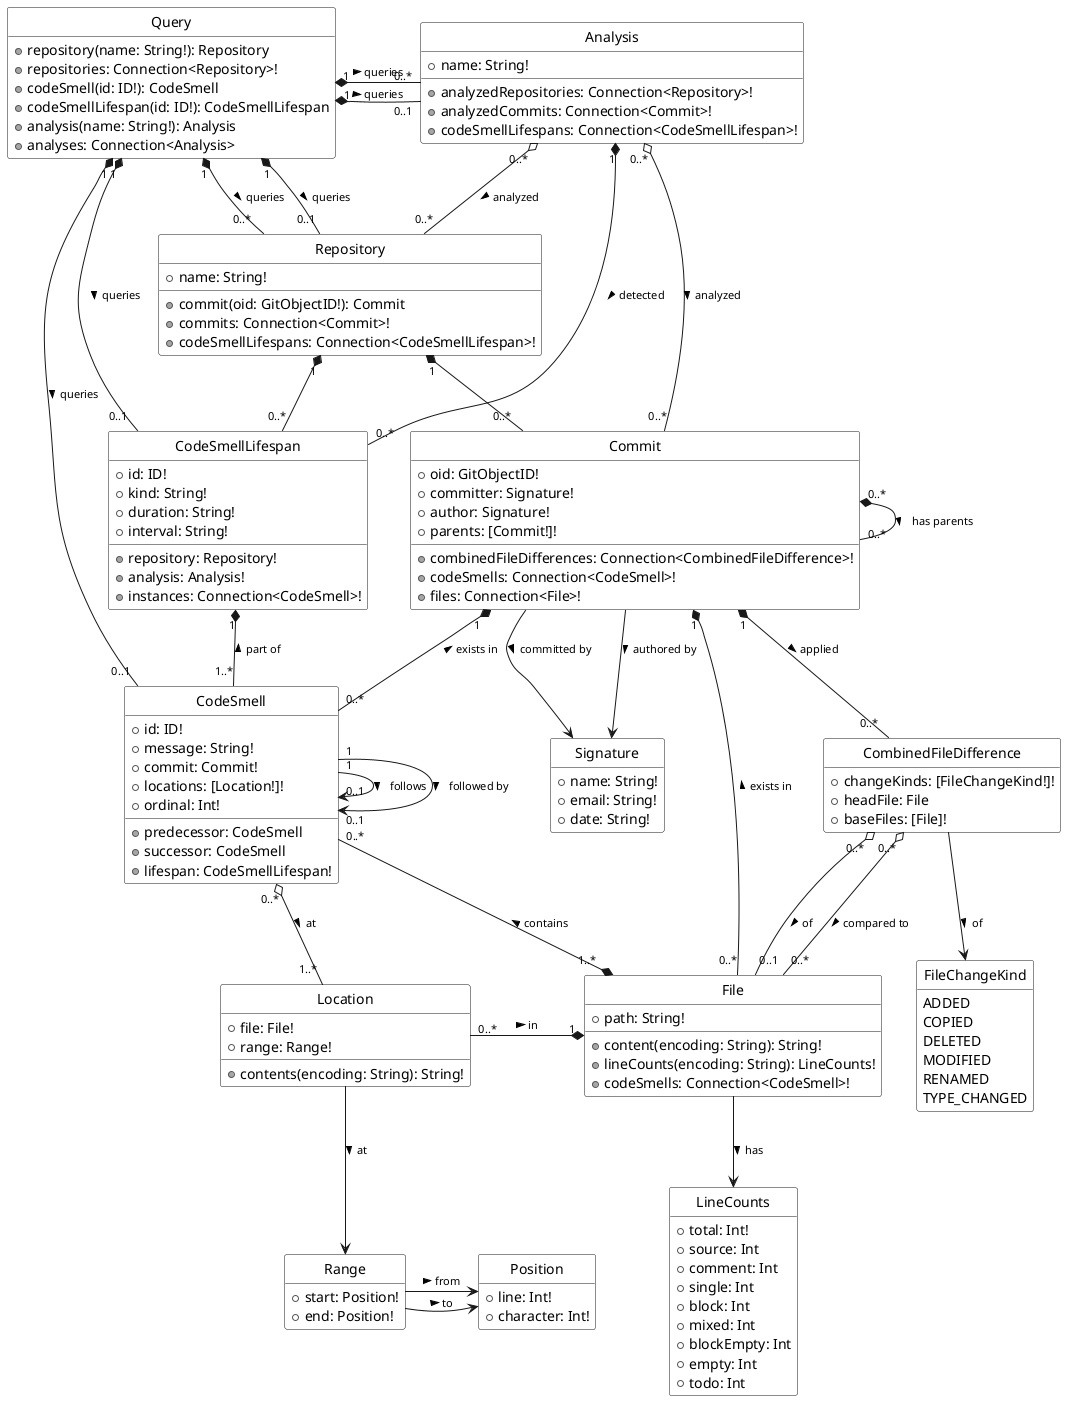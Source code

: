 @startuml graphql
hide circle
hide empty members
skinparam ArrowFontSize 11
skinparam monochrome true
skinparam style strictuml
skinparam shadowing false
skinparam backgroundColor transparent
skinparam classBackgroundColor transparent

class Query {
  {method} +repository(name: String!): Repository
  {method} +repositories: Connection<Repository>!
  {method} +codeSmell(id: ID!): CodeSmell
  {method} +codeSmellLifespan(id: ID!): CodeSmellLifespan
  {method} +analysis(name: String!): Analysis
  {method} +analyses: Connection<Analysis>
}
Query "1" *-- "0..*" Repository : queries >
Query "1" *-- "0..1" Repository : queries >
Query "1" *-- "0..1" CodeSmell : queries >
Query "1" *-- "0..1" CodeSmellLifespan : queries >
Query "1" *- "0..*" Analysis : queries >
Query "1" *- "0..1" Analysis : queries >

class Analysis {
  +name: String!
  {method} +analyzedRepositories: Connection<Repository>!
  {method} +analyzedCommits: Connection<Commit>!
  {method} +codeSmellLifespans: Connection<CodeSmellLifespan>!
}

class Repository {
  +name: String!
  {method} +commit(oid: GitObjectID!): Commit
  {method} +commits: Connection<Commit>!
  {method} +codeSmellLifespans: Connection<CodeSmellLifespan>!
}
Repository "1" *-- "0..*" Commit
Repository "1" *-- "0..*" CodeSmellLifespan
Analysis "0..*" o-- "0..*" Repository : analyzed >

class Commit {
  +oid: GitObjectID!
  +committer: Signature!
  +author: Signature!
  +parents: [Commit!]!
  {method} +combinedFileDifferences: Connection<CombinedFileDifference>!
  {method} +codeSmells: Connection<CodeSmell>!
  {method} +files: Connection<File>!
}
Commit "0..*" *-- "0..*" Commit : has parents >
Commit --> Signature : committed by >
Commit --> Signature : authored by >
Commit "1" *-- "0..*" CodeSmell : exists in <
Commit "1" *-- "0..*" File : exists in <
Commit "1" *-- "0..*" CombinedFileDifference : applied >
Commit "0..*" --o "0..*" Analysis : analyzed <

class CombinedFileDifference {
  +changeKinds: [FileChangeKind!]!
  +headFile: File
  +baseFiles: [File]!
}
CombinedFileDifference "0..*" o-- "0..1" File : of >
CombinedFileDifference "0..*" o-- "0..*" File : compared to >
CombinedFileDifference --> FileChangeKind : of >

enum FileChangeKind {
  ADDED
  COPIED
  DELETED
  MODIFIED
  RENAMED
  TYPE_CHANGED
}

class Signature {
  +name: String!
  +email: String!
  +date: String!
}

class CodeSmell {
  +id: ID!
  +message: String!
  +commit: Commit!
  +locations: [Location!]!
  +ordinal: Int!
  {method} +predecessor: CodeSmell
  {method} +successor: CodeSmell
  {method} +lifespan: CodeSmellLifespan!
}
CodeSmell "0..*" o-- "1..*" Location : at >
CodeSmell "1" --> "0..1" CodeSmell : follows >
CodeSmell "1" --> "0..1" CodeSmell : followed by >

class Location {
  +file: File!
  +range: Range!
  +contents(encoding: String): String!
}
Location "0..*" -* "1" File : in >
Location --> Range : at >
class Range {
  +start: Position!
  +end: Position!
}
Range -> Position : from >
Range -> Position : to >
class Position {
  +line: Int!
  +character: Int!
}

class CodeSmellLifespan {
  +id: ID!
  +kind: String!
  +duration: String!
  +interval: String!
  {method} +repository: Repository!
  {method} +analysis: Analysis!
  {method} +instances: Connection<CodeSmell>!
}
CodeSmellLifespan "1" *-- "1..*" CodeSmell : part of <
CodeSmellLifespan "0..*" --* "1" Analysis : detected <

class LineCounts {
  +total: Int!
  +source: Int
  +comment: Int
  +single: Int
  +block: Int
  +mixed: Int
  +blockEmpty: Int
  +empty: Int
  +todo: Int
}

class File {
  +path: String!
  +content(encoding: String): String!
  +lineCounts(encoding: String): LineCounts!
  {method} +codeSmells: Connection<CodeSmell>!
}
File "1..*" *-- "0..*" CodeSmell : contains >
File --> LineCounts : has >

@enduml
